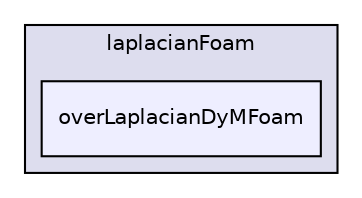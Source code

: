 digraph "applications/solvers/basic/laplacianFoam/overLaplacianDyMFoam" {
  bgcolor=transparent;
  compound=true
  node [ fontsize="10", fontname="Helvetica"];
  edge [ labelfontsize="10", labelfontname="Helvetica"];
  subgraph clusterdir_48da730b9b8bc3cee9d616c0cff40e23 {
    graph [ bgcolor="#ddddee", pencolor="black", label="laplacianFoam" fontname="Helvetica", fontsize="10", URL="dir_48da730b9b8bc3cee9d616c0cff40e23.html"]
  dir_84e1de0c56d93e5b1916784e07e08a5b [shape=box, label="overLaplacianDyMFoam", style="filled", fillcolor="#eeeeff", pencolor="black", URL="dir_84e1de0c56d93e5b1916784e07e08a5b.html"];
  }
}
